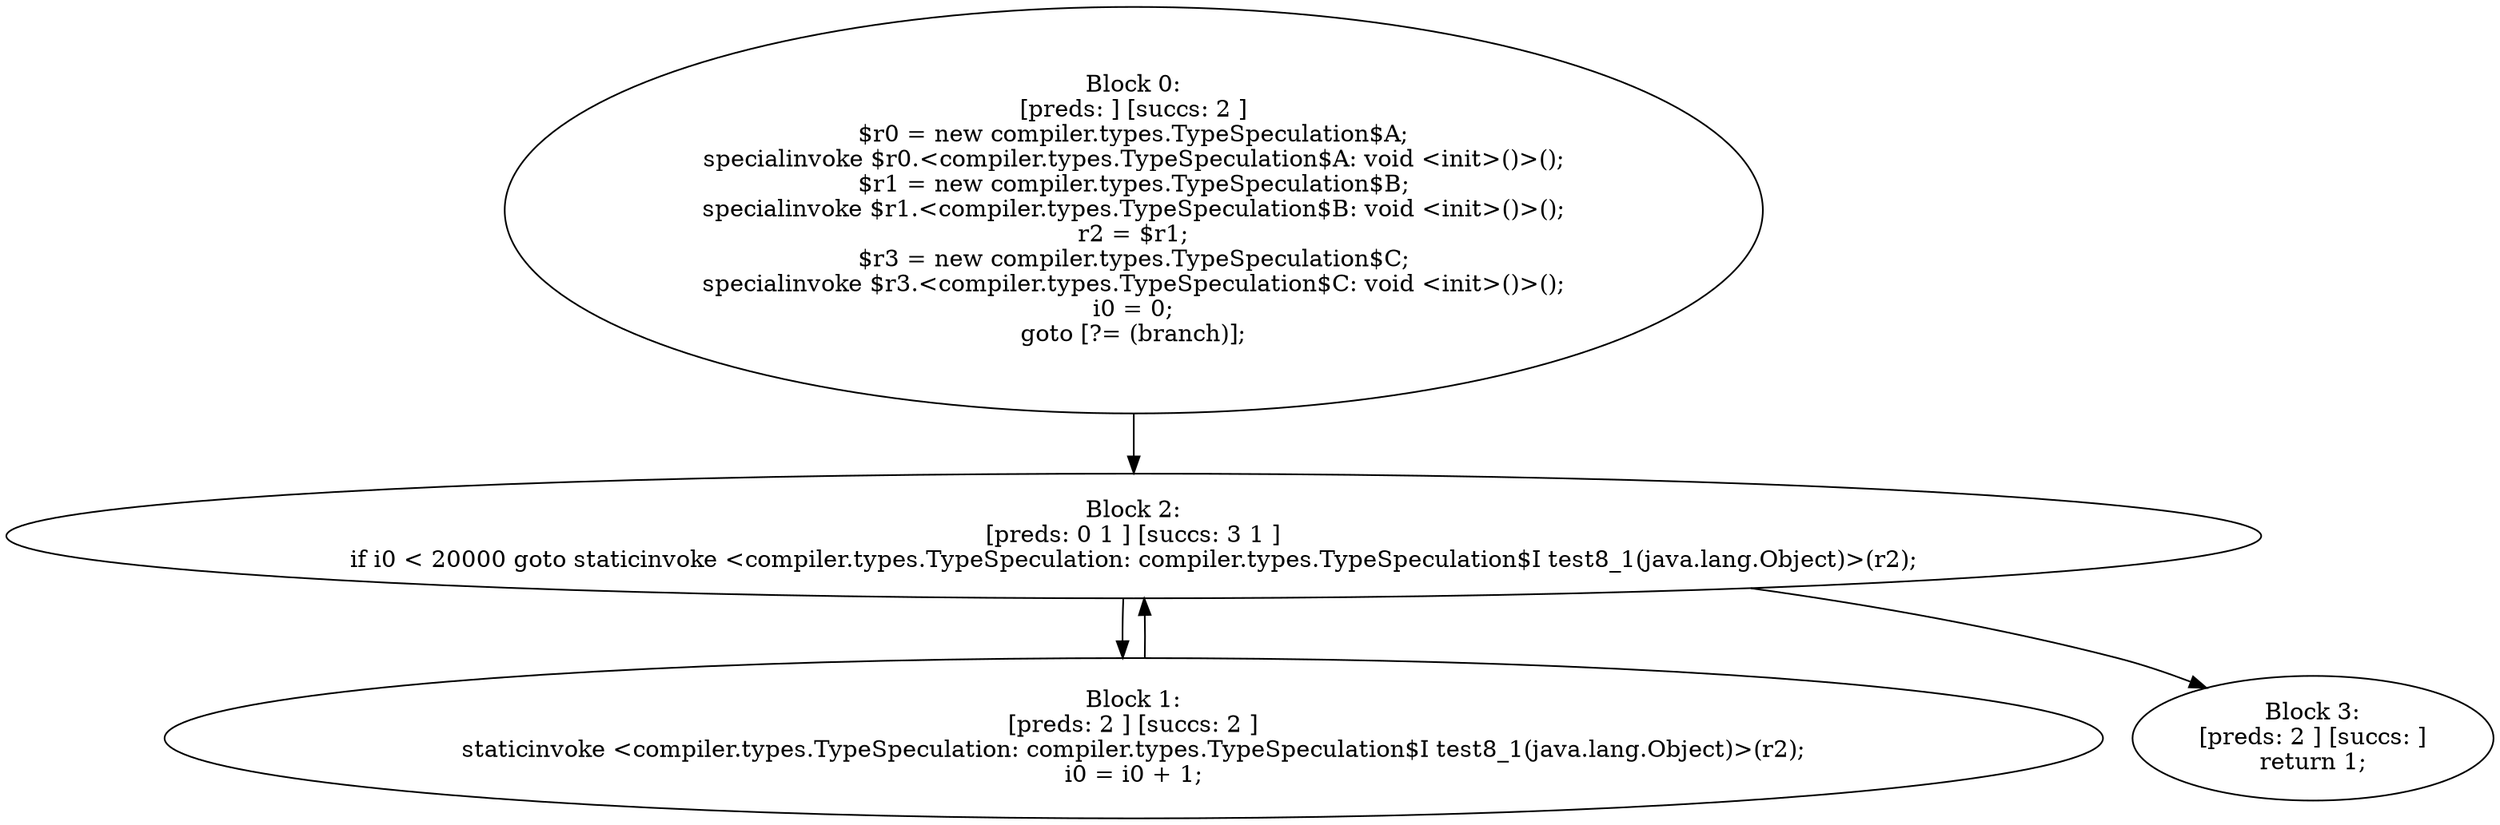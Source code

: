 digraph "unitGraph" {
    "Block 0:
[preds: ] [succs: 2 ]
$r0 = new compiler.types.TypeSpeculation$A;
specialinvoke $r0.<compiler.types.TypeSpeculation$A: void <init>()>();
$r1 = new compiler.types.TypeSpeculation$B;
specialinvoke $r1.<compiler.types.TypeSpeculation$B: void <init>()>();
r2 = $r1;
$r3 = new compiler.types.TypeSpeculation$C;
specialinvoke $r3.<compiler.types.TypeSpeculation$C: void <init>()>();
i0 = 0;
goto [?= (branch)];
"
    "Block 1:
[preds: 2 ] [succs: 2 ]
staticinvoke <compiler.types.TypeSpeculation: compiler.types.TypeSpeculation$I test8_1(java.lang.Object)>(r2);
i0 = i0 + 1;
"
    "Block 2:
[preds: 0 1 ] [succs: 3 1 ]
if i0 < 20000 goto staticinvoke <compiler.types.TypeSpeculation: compiler.types.TypeSpeculation$I test8_1(java.lang.Object)>(r2);
"
    "Block 3:
[preds: 2 ] [succs: ]
return 1;
"
    "Block 0:
[preds: ] [succs: 2 ]
$r0 = new compiler.types.TypeSpeculation$A;
specialinvoke $r0.<compiler.types.TypeSpeculation$A: void <init>()>();
$r1 = new compiler.types.TypeSpeculation$B;
specialinvoke $r1.<compiler.types.TypeSpeculation$B: void <init>()>();
r2 = $r1;
$r3 = new compiler.types.TypeSpeculation$C;
specialinvoke $r3.<compiler.types.TypeSpeculation$C: void <init>()>();
i0 = 0;
goto [?= (branch)];
"->"Block 2:
[preds: 0 1 ] [succs: 3 1 ]
if i0 < 20000 goto staticinvoke <compiler.types.TypeSpeculation: compiler.types.TypeSpeculation$I test8_1(java.lang.Object)>(r2);
";
    "Block 1:
[preds: 2 ] [succs: 2 ]
staticinvoke <compiler.types.TypeSpeculation: compiler.types.TypeSpeculation$I test8_1(java.lang.Object)>(r2);
i0 = i0 + 1;
"->"Block 2:
[preds: 0 1 ] [succs: 3 1 ]
if i0 < 20000 goto staticinvoke <compiler.types.TypeSpeculation: compiler.types.TypeSpeculation$I test8_1(java.lang.Object)>(r2);
";
    "Block 2:
[preds: 0 1 ] [succs: 3 1 ]
if i0 < 20000 goto staticinvoke <compiler.types.TypeSpeculation: compiler.types.TypeSpeculation$I test8_1(java.lang.Object)>(r2);
"->"Block 3:
[preds: 2 ] [succs: ]
return 1;
";
    "Block 2:
[preds: 0 1 ] [succs: 3 1 ]
if i0 < 20000 goto staticinvoke <compiler.types.TypeSpeculation: compiler.types.TypeSpeculation$I test8_1(java.lang.Object)>(r2);
"->"Block 1:
[preds: 2 ] [succs: 2 ]
staticinvoke <compiler.types.TypeSpeculation: compiler.types.TypeSpeculation$I test8_1(java.lang.Object)>(r2);
i0 = i0 + 1;
";
}
